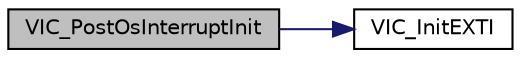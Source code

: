 digraph "VIC_PostOsInterruptInit"
{
  edge [fontname="Helvetica",fontsize="10",labelfontname="Helvetica",labelfontsize="10"];
  node [fontname="Helvetica",fontsize="10",shape=record];
  rankdir="LR";
  Node12 [label="VIC_PostOsInterruptInit",height=0.2,width=0.4,color="black", fillcolor="grey75", style="filled", fontcolor="black"];
  Node12 -> Node13 [color="midnightblue",fontsize="10",style="solid",fontname="Helvetica"];
  Node13 [label="VIC_InitEXTI",height=0.2,width=0.4,color="black", fillcolor="white", style="filled",URL="$vic_8c.html#a78863c2af19f8c7615bcf03789569c64"];
}
